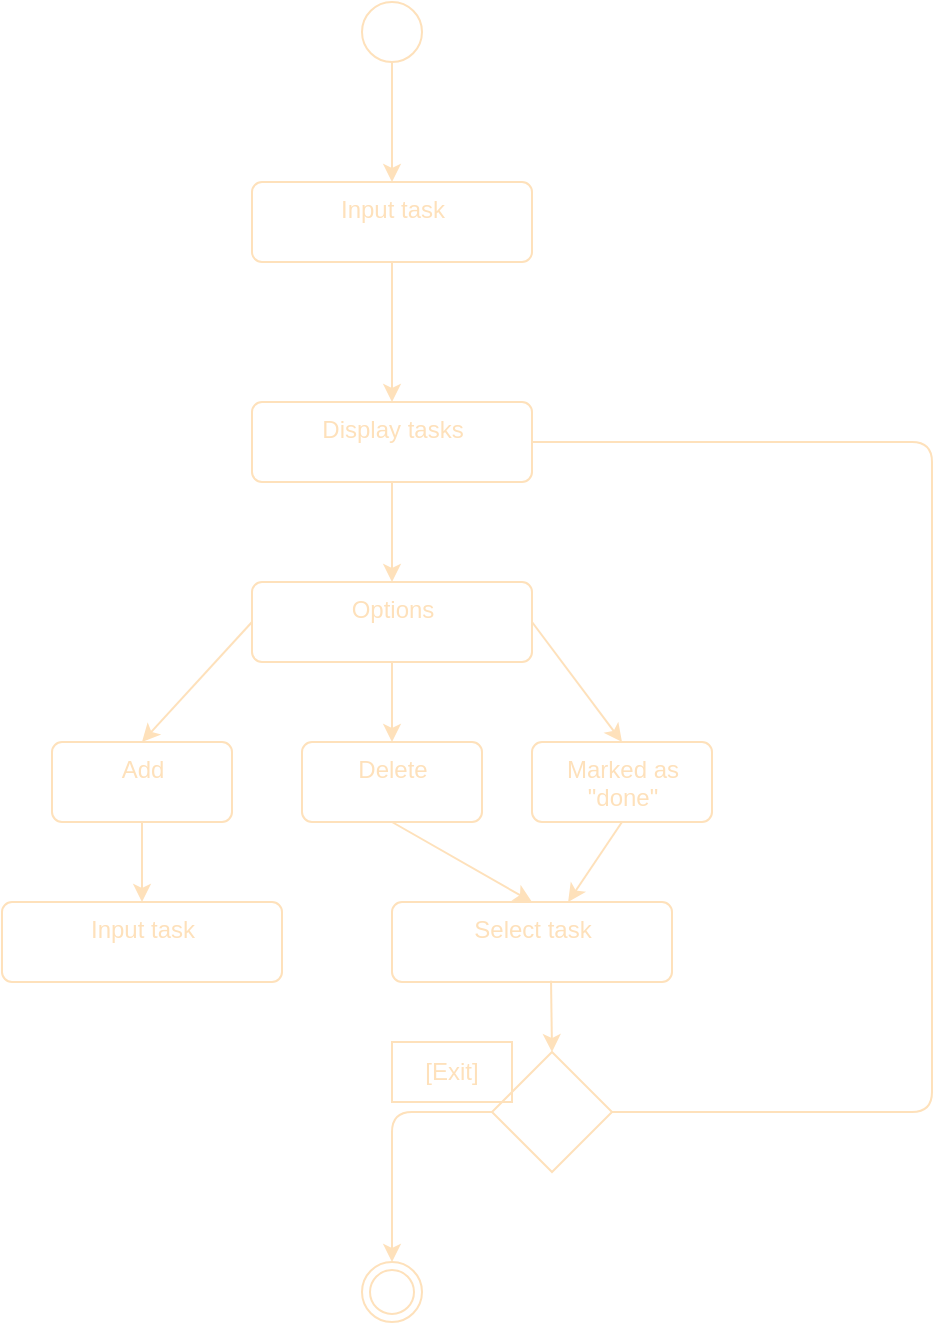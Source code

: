 <mxfile>
    <diagram id="C76TYX4yPWAXpQmmnKHC" name="Page-1">
        <mxGraphModel dx="1051" dy="924" grid="1" gridSize="10" guides="1" tooltips="1" connect="1" arrows="1" fold="1" page="1" pageScale="1" pageWidth="1654" pageHeight="1169" background="none" math="0" shadow="0">
            <root>
                <mxCell id="0"/>
                <mxCell id="1" parent="0"/>
                <mxCell id="5" style="edgeStyle=none;html=1;entryX=0.5;entryY=0;entryDx=0;entryDy=0;fillColor=none;strokeColor=#fee1bb;fontColor=#fee1bb;" edge="1" parent="1" source="2" target="4">
                    <mxGeometry relative="1" as="geometry"/>
                </mxCell>
                <mxCell id="2" value="" style="ellipse;fillColor=none;strokeColor=#fee1bb;" vertex="1" parent="1">
                    <mxGeometry x="345" y="30" width="30" height="30" as="geometry"/>
                </mxCell>
                <mxCell id="7" style="edgeStyle=none;html=1;entryX=0.5;entryY=0;entryDx=0;entryDy=0;fillColor=none;strokeColor=#fee1bb;fontColor=#fee1bb;" edge="1" parent="1" source="4">
                    <mxGeometry relative="1" as="geometry">
                        <mxPoint x="360" y="230" as="targetPoint"/>
                    </mxGeometry>
                </mxCell>
                <mxCell id="4" value="Input task&lt;br&gt;" style="html=1;align=center;verticalAlign=top;rounded=1;absoluteArcSize=1;arcSize=10;dashed=0;fillColor=none;strokeColor=#fee1bb;fontColor=#fee1bb;" vertex="1" parent="1">
                    <mxGeometry x="290" y="120" width="140" height="40" as="geometry"/>
                </mxCell>
                <mxCell id="29" style="edgeStyle=none;html=1;entryX=0.5;entryY=0;entryDx=0;entryDy=0;fillColor=none;strokeColor=#fee1bb;fontColor=#fee1bb;" edge="1" parent="1" source="8" target="27">
                    <mxGeometry relative="1" as="geometry"/>
                </mxCell>
                <mxCell id="8" value="&lt;font color=&quot;#fee1bb&quot;&gt;Add&lt;/font&gt;" style="html=1;align=center;verticalAlign=top;rounded=1;absoluteArcSize=1;arcSize=10;dashed=0;fillColor=none;strokeColor=#fee1bb;" vertex="1" parent="1">
                    <mxGeometry x="190" y="400" width="90" height="40" as="geometry"/>
                </mxCell>
                <mxCell id="32" style="edgeStyle=none;html=1;exitX=0.5;exitY=1;exitDx=0;exitDy=0;entryX=0.5;entryY=0;entryDx=0;entryDy=0;fillColor=none;strokeColor=#fee1bb;fontColor=#fee1bb;" edge="1" parent="1" source="9" target="30">
                    <mxGeometry relative="1" as="geometry"/>
                </mxCell>
                <mxCell id="9" value="Delete" style="html=1;align=center;verticalAlign=top;rounded=1;absoluteArcSize=1;arcSize=10;dashed=0;fillColor=none;strokeColor=#fee1bb;fontColor=#fee1bb;" vertex="1" parent="1">
                    <mxGeometry x="315" y="400" width="90" height="40" as="geometry"/>
                </mxCell>
                <mxCell id="33" style="edgeStyle=none;html=1;exitX=0.5;exitY=1;exitDx=0;exitDy=0;entryX=0.629;entryY=0;entryDx=0;entryDy=0;entryPerimeter=0;fillColor=none;strokeColor=#fee1bb;fontColor=#fee1bb;" edge="1" parent="1" source="14" target="30">
                    <mxGeometry relative="1" as="geometry"/>
                </mxCell>
                <mxCell id="14" value="Marked as &lt;br&gt;&quot;done&quot;" style="html=1;align=center;verticalAlign=top;rounded=1;absoluteArcSize=1;arcSize=10;dashed=0;fillColor=none;strokeColor=#fee1bb;fontColor=#fee1bb;" vertex="1" parent="1">
                    <mxGeometry x="430" y="400" width="90" height="40" as="geometry"/>
                </mxCell>
                <mxCell id="21" style="edgeStyle=none;html=1;entryX=0.5;entryY=0;entryDx=0;entryDy=0;fillColor=none;strokeColor=#fee1bb;fontColor=#fee1bb;" edge="1" parent="1" source="19" target="20">
                    <mxGeometry relative="1" as="geometry"/>
                </mxCell>
                <mxCell id="19" value="Display tasks" style="html=1;align=center;verticalAlign=top;rounded=1;absoluteArcSize=1;arcSize=10;dashed=0;fillColor=none;strokeColor=#fee1bb;fontColor=#fee1bb;" vertex="1" parent="1">
                    <mxGeometry x="290" y="230" width="140" height="40" as="geometry"/>
                </mxCell>
                <mxCell id="22" style="edgeStyle=none;html=1;entryX=0.5;entryY=0;entryDx=0;entryDy=0;fillColor=none;strokeColor=#fee1bb;fontColor=#fee1bb;" edge="1" parent="1" source="20" target="9">
                    <mxGeometry relative="1" as="geometry"/>
                </mxCell>
                <mxCell id="23" style="edgeStyle=none;html=1;exitX=0;exitY=0.5;exitDx=0;exitDy=0;entryX=0.5;entryY=0;entryDx=0;entryDy=0;fillColor=none;strokeColor=#fee1bb;fontColor=#fee1bb;" edge="1" parent="1" source="20" target="8">
                    <mxGeometry relative="1" as="geometry"/>
                </mxCell>
                <mxCell id="24" style="edgeStyle=none;html=1;exitX=1;exitY=0.5;exitDx=0;exitDy=0;entryX=0.5;entryY=0;entryDx=0;entryDy=0;fillColor=none;strokeColor=#fee1bb;fontColor=#fee1bb;" edge="1" parent="1" source="20" target="14">
                    <mxGeometry relative="1" as="geometry"/>
                </mxCell>
                <mxCell id="20" value="Options" style="html=1;align=center;verticalAlign=top;rounded=1;absoluteArcSize=1;arcSize=10;dashed=0;fillColor=none;strokeColor=#fee1bb;fontColor=#fee1bb;" vertex="1" parent="1">
                    <mxGeometry x="290" y="320" width="140" height="40" as="geometry"/>
                </mxCell>
                <mxCell id="27" value="&lt;font color=&quot;#fee1bb&quot;&gt;Input task&lt;/font&gt;" style="html=1;align=center;verticalAlign=top;rounded=1;absoluteArcSize=1;arcSize=10;dashed=0;fillColor=none;strokeColor=#fee1bb;" vertex="1" parent="1">
                    <mxGeometry x="165" y="480" width="140" height="40" as="geometry"/>
                </mxCell>
                <mxCell id="39" style="edgeStyle=none;html=1;entryX=0.5;entryY=0;entryDx=0;entryDy=0;exitX=0.568;exitY=0.983;exitDx=0;exitDy=0;exitPerimeter=0;fillColor=none;strokeColor=#fee1bb;fontColor=#fee1bb;" edge="1" parent="1" source="30" target="36">
                    <mxGeometry relative="1" as="geometry"/>
                </mxCell>
                <mxCell id="30" value="Select task" style="html=1;align=center;verticalAlign=top;rounded=1;absoluteArcSize=1;arcSize=10;dashed=0;fillColor=none;strokeColor=#fee1bb;fontColor=#fee1bb;" vertex="1" parent="1">
                    <mxGeometry x="360" y="480" width="140" height="40" as="geometry"/>
                </mxCell>
                <mxCell id="43" style="edgeStyle=none;html=1;exitX=0;exitY=0.5;exitDx=0;exitDy=0;entryX=0.5;entryY=0;entryDx=0;entryDy=0;fillColor=none;strokeColor=#fee1bb;fontColor=#fee1bb;" edge="1" parent="1" source="36" target="42">
                    <mxGeometry relative="1" as="geometry">
                        <Array as="points">
                            <mxPoint x="360" y="585"/>
                        </Array>
                    </mxGeometry>
                </mxCell>
                <mxCell id="72" style="edgeStyle=none;html=1;entryX=1;entryY=0.5;entryDx=0;entryDy=0;endArrow=none;endFill=0;fillColor=none;strokeColor=#fee1bb;fontColor=#fee1bb;" edge="1" parent="1" source="36" target="19">
                    <mxGeometry relative="1" as="geometry">
                        <Array as="points">
                            <mxPoint x="630" y="585"/>
                            <mxPoint x="630" y="250"/>
                        </Array>
                    </mxGeometry>
                </mxCell>
                <mxCell id="36" value="" style="rhombus;fillColor=none;strokeColor=#fee1bb;fontColor=#fee1bb;" vertex="1" parent="1">
                    <mxGeometry x="410" y="555" width="60" height="60" as="geometry"/>
                </mxCell>
                <mxCell id="42" value="" style="ellipse;html=1;shape=endState;fillColor=none;strokeColor=#fee1bb;fontColor=#fee1bb;" vertex="1" parent="1">
                    <mxGeometry x="345" y="660" width="30" height="30" as="geometry"/>
                </mxCell>
                <mxCell id="71" value="[Exit]" style="text;html=1;fillColor=none;align=center;verticalAlign=middle;whiteSpace=wrap;rounded=0;strokeColor=#fee1bb;fontColor=#fee1bb;" vertex="1" parent="1">
                    <mxGeometry x="360" y="550" width="60" height="30" as="geometry"/>
                </mxCell>
            </root>
        </mxGraphModel>
    </diagram>
</mxfile>
